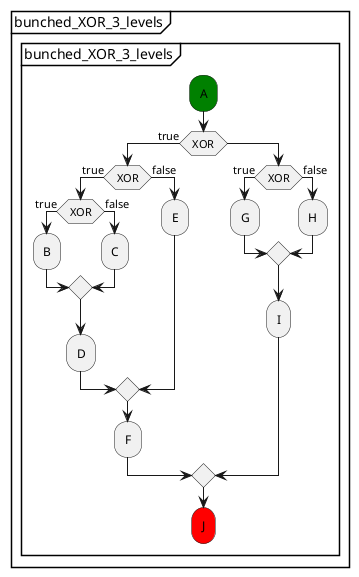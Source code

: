 @startuml
partition "bunched_XOR_3_levels" {
    group "bunched_XOR_3_levels"
        #green:A;
        if (XOR) then (true)
            if (XOR) then (true)
                if (XOR) then (true)
                    :B;
                else (false)
                    :C;
                endif
                :D;
            else (false)
                :E;
            endif
            :F;
        else
            if (XOR) then (true)
                :G;
            else (false)
                :H;
            endif
            :I;
        endif
        #red:J;
    end group
}
@enduml